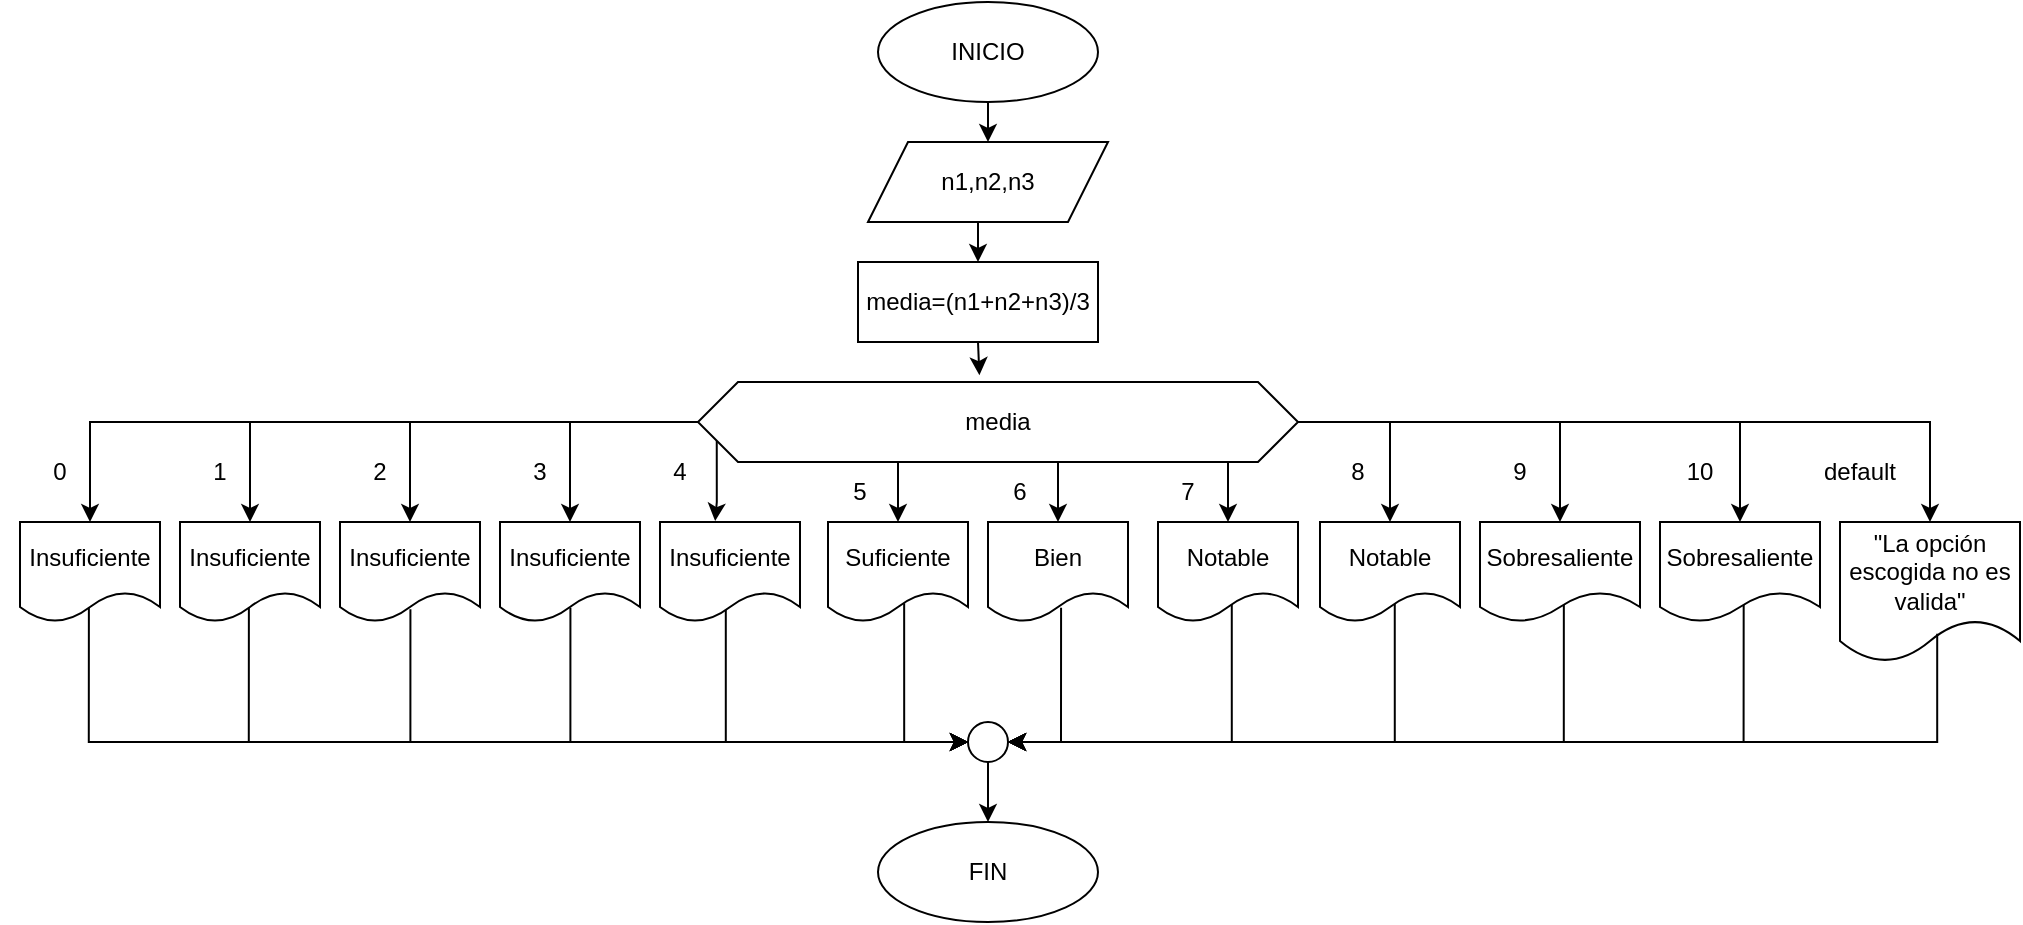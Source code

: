 <mxfile version="21.6.5" type="device">
  <diagram id="C5RBs43oDa-KdzZeNtuy" name="Page-1">
    <mxGraphModel dx="987" dy="577" grid="1" gridSize="10" guides="1" tooltips="1" connect="1" arrows="1" fold="1" page="1" pageScale="1" pageWidth="827" pageHeight="1169" math="0" shadow="0">
      <root>
        <mxCell id="WIyWlLk6GJQsqaUBKTNV-0" />
        <mxCell id="WIyWlLk6GJQsqaUBKTNV-1" parent="WIyWlLk6GJQsqaUBKTNV-0" />
        <mxCell id="dVi34uFo3yBI7F68kZax-20" style="edgeStyle=orthogonalEdgeStyle;rounded=0;orthogonalLoop=1;jettySize=auto;html=1;exitX=0;exitY=0.5;exitDx=0;exitDy=0;entryX=0.5;entryY=0;entryDx=0;entryDy=0;" edge="1" parent="WIyWlLk6GJQsqaUBKTNV-1" source="dVi34uFo3yBI7F68kZax-4" target="dVi34uFo3yBI7F68kZax-56">
          <mxGeometry relative="1" as="geometry">
            <mxPoint x="170" y="370" as="targetPoint" />
            <Array as="points">
              <mxPoint x="145" y="320" />
            </Array>
          </mxGeometry>
        </mxCell>
        <mxCell id="dVi34uFo3yBI7F68kZax-25" style="edgeStyle=orthogonalEdgeStyle;rounded=0;orthogonalLoop=1;jettySize=auto;html=1;exitX=1;exitY=0.5;exitDx=0;exitDy=0;entryX=0.5;entryY=0;entryDx=0;entryDy=0;" edge="1" parent="WIyWlLk6GJQsqaUBKTNV-1" source="dVi34uFo3yBI7F68kZax-4" target="dVi34uFo3yBI7F68kZax-17">
          <mxGeometry relative="1" as="geometry" />
        </mxCell>
        <mxCell id="dVi34uFo3yBI7F68kZax-71" style="edgeStyle=orthogonalEdgeStyle;rounded=0;orthogonalLoop=1;jettySize=auto;html=1;exitX=0;exitY=0.5;exitDx=0;exitDy=0;entryX=0.5;entryY=0;entryDx=0;entryDy=0;" edge="1" parent="WIyWlLk6GJQsqaUBKTNV-1" source="dVi34uFo3yBI7F68kZax-4" target="dVi34uFo3yBI7F68kZax-70">
          <mxGeometry relative="1" as="geometry" />
        </mxCell>
        <mxCell id="dVi34uFo3yBI7F68kZax-73" style="edgeStyle=orthogonalEdgeStyle;rounded=0;orthogonalLoop=1;jettySize=auto;html=1;exitX=0;exitY=0.5;exitDx=0;exitDy=0;entryX=0.5;entryY=0;entryDx=0;entryDy=0;" edge="1" parent="WIyWlLk6GJQsqaUBKTNV-1" source="dVi34uFo3yBI7F68kZax-4" target="dVi34uFo3yBI7F68kZax-58">
          <mxGeometry relative="1" as="geometry" />
        </mxCell>
        <mxCell id="dVi34uFo3yBI7F68kZax-77" style="edgeStyle=orthogonalEdgeStyle;rounded=0;orthogonalLoop=1;jettySize=auto;html=1;exitX=0;exitY=0.5;exitDx=0;exitDy=0;entryX=0.5;entryY=0;entryDx=0;entryDy=0;" edge="1" parent="WIyWlLk6GJQsqaUBKTNV-1" source="dVi34uFo3yBI7F68kZax-4" target="dVi34uFo3yBI7F68kZax-59">
          <mxGeometry relative="1" as="geometry" />
        </mxCell>
        <mxCell id="dVi34uFo3yBI7F68kZax-78" style="edgeStyle=orthogonalEdgeStyle;rounded=0;orthogonalLoop=1;jettySize=auto;html=1;exitX=0;exitY=0.75;exitDx=0;exitDy=0;entryX=0.394;entryY=-0.01;entryDx=0;entryDy=0;entryPerimeter=0;" edge="1" parent="WIyWlLk6GJQsqaUBKTNV-1" source="dVi34uFo3yBI7F68kZax-4" target="dVi34uFo3yBI7F68kZax-61">
          <mxGeometry relative="1" as="geometry" />
        </mxCell>
        <mxCell id="dVi34uFo3yBI7F68kZax-79" style="edgeStyle=orthogonalEdgeStyle;rounded=0;orthogonalLoop=1;jettySize=auto;html=1;exitX=0.375;exitY=1;exitDx=0;exitDy=0;entryX=0.5;entryY=0;entryDx=0;entryDy=0;" edge="1" parent="WIyWlLk6GJQsqaUBKTNV-1" source="dVi34uFo3yBI7F68kZax-4" target="dVi34uFo3yBI7F68kZax-64">
          <mxGeometry relative="1" as="geometry" />
        </mxCell>
        <mxCell id="dVi34uFo3yBI7F68kZax-80" style="edgeStyle=orthogonalEdgeStyle;rounded=0;orthogonalLoop=1;jettySize=auto;html=1;exitX=0.625;exitY=1;exitDx=0;exitDy=0;entryX=0.5;entryY=0;entryDx=0;entryDy=0;" edge="1" parent="WIyWlLk6GJQsqaUBKTNV-1" source="dVi34uFo3yBI7F68kZax-4" target="dVi34uFo3yBI7F68kZax-66">
          <mxGeometry relative="1" as="geometry" />
        </mxCell>
        <mxCell id="dVi34uFo3yBI7F68kZax-82" style="edgeStyle=orthogonalEdgeStyle;rounded=0;orthogonalLoop=1;jettySize=auto;html=1;exitX=0.625;exitY=1;exitDx=0;exitDy=0;entryX=0.5;entryY=0;entryDx=0;entryDy=0;" edge="1" parent="WIyWlLk6GJQsqaUBKTNV-1" source="dVi34uFo3yBI7F68kZax-4" target="dVi34uFo3yBI7F68kZax-67">
          <mxGeometry relative="1" as="geometry">
            <Array as="points">
              <mxPoint x="634" y="340" />
            </Array>
          </mxGeometry>
        </mxCell>
        <mxCell id="dVi34uFo3yBI7F68kZax-84" style="edgeStyle=orthogonalEdgeStyle;rounded=0;orthogonalLoop=1;jettySize=auto;html=1;exitX=1;exitY=0.5;exitDx=0;exitDy=0;entryX=0.5;entryY=0;entryDx=0;entryDy=0;" edge="1" parent="WIyWlLk6GJQsqaUBKTNV-1" source="dVi34uFo3yBI7F68kZax-4" target="dVi34uFo3yBI7F68kZax-68">
          <mxGeometry relative="1" as="geometry" />
        </mxCell>
        <mxCell id="dVi34uFo3yBI7F68kZax-85" style="edgeStyle=orthogonalEdgeStyle;rounded=0;orthogonalLoop=1;jettySize=auto;html=1;exitX=1;exitY=0.5;exitDx=0;exitDy=0;entryX=0.5;entryY=0;entryDx=0;entryDy=0;" edge="1" parent="WIyWlLk6GJQsqaUBKTNV-1" source="dVi34uFo3yBI7F68kZax-4" target="dVi34uFo3yBI7F68kZax-69">
          <mxGeometry relative="1" as="geometry" />
        </mxCell>
        <mxCell id="dVi34uFo3yBI7F68kZax-92" style="edgeStyle=orthogonalEdgeStyle;rounded=0;orthogonalLoop=1;jettySize=auto;html=1;exitX=1;exitY=0.5;exitDx=0;exitDy=0;entryX=0.5;entryY=0;entryDx=0;entryDy=0;" edge="1" parent="WIyWlLk6GJQsqaUBKTNV-1" source="dVi34uFo3yBI7F68kZax-4" target="dVi34uFo3yBI7F68kZax-65">
          <mxGeometry relative="1" as="geometry" />
        </mxCell>
        <mxCell id="dVi34uFo3yBI7F68kZax-4" value="media" style="shape=hexagon;perimeter=hexagonPerimeter2;whiteSpace=wrap;html=1;fixedSize=1;" vertex="1" parent="WIyWlLk6GJQsqaUBKTNV-1">
          <mxGeometry x="369" y="300" width="300" height="40" as="geometry" />
        </mxCell>
        <mxCell id="dVi34uFo3yBI7F68kZax-49" style="edgeStyle=orthogonalEdgeStyle;rounded=0;orthogonalLoop=1;jettySize=auto;html=1;exitX=0.5;exitY=1;exitDx=0;exitDy=0;entryX=0.5;entryY=0;entryDx=0;entryDy=0;" edge="1" parent="WIyWlLk6GJQsqaUBKTNV-1" source="dVi34uFo3yBI7F68kZax-5" target="dVi34uFo3yBI7F68kZax-7">
          <mxGeometry relative="1" as="geometry" />
        </mxCell>
        <mxCell id="dVi34uFo3yBI7F68kZax-5" value="INICIO" style="ellipse;whiteSpace=wrap;html=1;" vertex="1" parent="WIyWlLk6GJQsqaUBKTNV-1">
          <mxGeometry x="459" y="110" width="110" height="50" as="geometry" />
        </mxCell>
        <mxCell id="dVi34uFo3yBI7F68kZax-6" value="FIN" style="ellipse;whiteSpace=wrap;html=1;" vertex="1" parent="WIyWlLk6GJQsqaUBKTNV-1">
          <mxGeometry x="459" y="520" width="110" height="50" as="geometry" />
        </mxCell>
        <mxCell id="dVi34uFo3yBI7F68kZax-50" style="edgeStyle=orthogonalEdgeStyle;rounded=0;orthogonalLoop=1;jettySize=auto;html=1;exitX=0.5;exitY=1;exitDx=0;exitDy=0;entryX=0.5;entryY=0;entryDx=0;entryDy=0;" edge="1" parent="WIyWlLk6GJQsqaUBKTNV-1" source="dVi34uFo3yBI7F68kZax-7" target="dVi34uFo3yBI7F68kZax-62">
          <mxGeometry relative="1" as="geometry">
            <mxPoint x="509" y="230" as="targetPoint" />
          </mxGeometry>
        </mxCell>
        <mxCell id="dVi34uFo3yBI7F68kZax-7" value="n1,n2,n3" style="shape=parallelogram;perimeter=parallelogramPerimeter;whiteSpace=wrap;html=1;fixedSize=1;" vertex="1" parent="WIyWlLk6GJQsqaUBKTNV-1">
          <mxGeometry x="454" y="180" width="120" height="40" as="geometry" />
        </mxCell>
        <mxCell id="dVi34uFo3yBI7F68kZax-17" value="&quot;La opción escogida no es valida&quot;" style="shape=document;whiteSpace=wrap;html=1;boundedLbl=1;" vertex="1" parent="WIyWlLk6GJQsqaUBKTNV-1">
          <mxGeometry x="940" y="370" width="90" height="70" as="geometry" />
        </mxCell>
        <mxCell id="dVi34uFo3yBI7F68kZax-52" style="edgeStyle=orthogonalEdgeStyle;rounded=0;orthogonalLoop=1;jettySize=auto;html=1;exitX=0.5;exitY=1;exitDx=0;exitDy=0;entryX=0.5;entryY=0;entryDx=0;entryDy=0;" edge="1" parent="WIyWlLk6GJQsqaUBKTNV-1" source="dVi34uFo3yBI7F68kZax-18" target="dVi34uFo3yBI7F68kZax-6">
          <mxGeometry relative="1" as="geometry">
            <mxPoint x="514" y="510" as="targetPoint" />
          </mxGeometry>
        </mxCell>
        <mxCell id="dVi34uFo3yBI7F68kZax-93" style="edgeStyle=orthogonalEdgeStyle;rounded=0;orthogonalLoop=1;jettySize=auto;html=1;exitX=0;exitY=0.5;exitDx=0;exitDy=0;entryX=0.492;entryY=0.858;entryDx=0;entryDy=0;entryPerimeter=0;startArrow=classic;startFill=1;endArrow=none;endFill=0;" edge="1" parent="WIyWlLk6GJQsqaUBKTNV-1" source="dVi34uFo3yBI7F68kZax-18" target="dVi34uFo3yBI7F68kZax-70">
          <mxGeometry relative="1" as="geometry" />
        </mxCell>
        <mxCell id="dVi34uFo3yBI7F68kZax-94" style="edgeStyle=orthogonalEdgeStyle;rounded=0;orthogonalLoop=1;jettySize=auto;html=1;exitX=0;exitY=0.5;exitDx=0;exitDy=0;entryX=0.492;entryY=0.828;entryDx=0;entryDy=0;entryPerimeter=0;startArrow=classic;startFill=1;endArrow=none;endFill=0;" edge="1" parent="WIyWlLk6GJQsqaUBKTNV-1" source="dVi34uFo3yBI7F68kZax-18" target="dVi34uFo3yBI7F68kZax-56">
          <mxGeometry relative="1" as="geometry" />
        </mxCell>
        <mxCell id="dVi34uFo3yBI7F68kZax-95" style="edgeStyle=orthogonalEdgeStyle;rounded=0;orthogonalLoop=1;jettySize=auto;html=1;exitX=0;exitY=0.5;exitDx=0;exitDy=0;entryX=0.503;entryY=0.873;entryDx=0;entryDy=0;entryPerimeter=0;startArrow=classic;startFill=1;endArrow=none;endFill=0;" edge="1" parent="WIyWlLk6GJQsqaUBKTNV-1" source="dVi34uFo3yBI7F68kZax-18" target="dVi34uFo3yBI7F68kZax-58">
          <mxGeometry relative="1" as="geometry" />
        </mxCell>
        <mxCell id="dVi34uFo3yBI7F68kZax-96" style="edgeStyle=orthogonalEdgeStyle;rounded=0;orthogonalLoop=1;jettySize=auto;html=1;exitX=0;exitY=0.5;exitDx=0;exitDy=0;entryX=0.503;entryY=0.858;entryDx=0;entryDy=0;entryPerimeter=0;startArrow=classic;startFill=1;endArrow=none;endFill=0;" edge="1" parent="WIyWlLk6GJQsqaUBKTNV-1" source="dVi34uFo3yBI7F68kZax-18" target="dVi34uFo3yBI7F68kZax-59">
          <mxGeometry relative="1" as="geometry" />
        </mxCell>
        <mxCell id="dVi34uFo3yBI7F68kZax-97" style="edgeStyle=orthogonalEdgeStyle;rounded=0;orthogonalLoop=1;jettySize=auto;html=1;exitX=0;exitY=0.5;exitDx=0;exitDy=0;entryX=0.47;entryY=0.873;entryDx=0;entryDy=0;entryPerimeter=0;startArrow=classic;startFill=1;endArrow=none;endFill=0;" edge="1" parent="WIyWlLk6GJQsqaUBKTNV-1" source="dVi34uFo3yBI7F68kZax-18" target="dVi34uFo3yBI7F68kZax-61">
          <mxGeometry relative="1" as="geometry" />
        </mxCell>
        <mxCell id="dVi34uFo3yBI7F68kZax-98" style="edgeStyle=orthogonalEdgeStyle;rounded=0;orthogonalLoop=1;jettySize=auto;html=1;exitX=0;exitY=0.5;exitDx=0;exitDy=0;entryX=0.544;entryY=0.812;entryDx=0;entryDy=0;entryPerimeter=0;startArrow=classic;startFill=1;endArrow=none;endFill=0;" edge="1" parent="WIyWlLk6GJQsqaUBKTNV-1" source="dVi34uFo3yBI7F68kZax-18" target="dVi34uFo3yBI7F68kZax-64">
          <mxGeometry relative="1" as="geometry" />
        </mxCell>
        <mxCell id="dVi34uFo3yBI7F68kZax-99" style="edgeStyle=orthogonalEdgeStyle;rounded=0;orthogonalLoop=1;jettySize=auto;html=1;exitX=1;exitY=0.5;exitDx=0;exitDy=0;entryX=0.522;entryY=0.858;entryDx=0;entryDy=0;entryPerimeter=0;startArrow=classic;startFill=1;endArrow=none;endFill=0;" edge="1" parent="WIyWlLk6GJQsqaUBKTNV-1" source="dVi34uFo3yBI7F68kZax-18" target="dVi34uFo3yBI7F68kZax-66">
          <mxGeometry relative="1" as="geometry" />
        </mxCell>
        <mxCell id="dVi34uFo3yBI7F68kZax-100" style="edgeStyle=orthogonalEdgeStyle;rounded=0;orthogonalLoop=1;jettySize=auto;html=1;exitX=1;exitY=0.5;exitDx=0;exitDy=0;entryX=0.527;entryY=0.812;entryDx=0;entryDy=0;entryPerimeter=0;startArrow=classic;startFill=1;endArrow=none;endFill=0;" edge="1" parent="WIyWlLk6GJQsqaUBKTNV-1" source="dVi34uFo3yBI7F68kZax-18" target="dVi34uFo3yBI7F68kZax-67">
          <mxGeometry relative="1" as="geometry" />
        </mxCell>
        <mxCell id="dVi34uFo3yBI7F68kZax-101" style="edgeStyle=orthogonalEdgeStyle;rounded=0;orthogonalLoop=1;jettySize=auto;html=1;exitX=1;exitY=0.5;exitDx=0;exitDy=0;entryX=0.534;entryY=0.812;entryDx=0;entryDy=0;entryPerimeter=0;startArrow=classic;startFill=1;endArrow=none;endFill=0;" edge="1" parent="WIyWlLk6GJQsqaUBKTNV-1" source="dVi34uFo3yBI7F68kZax-18" target="dVi34uFo3yBI7F68kZax-65">
          <mxGeometry relative="1" as="geometry" />
        </mxCell>
        <mxCell id="dVi34uFo3yBI7F68kZax-102" style="edgeStyle=orthogonalEdgeStyle;rounded=0;orthogonalLoop=1;jettySize=auto;html=1;exitX=1;exitY=0.5;exitDx=0;exitDy=0;entryX=0.524;entryY=0.828;entryDx=0;entryDy=0;entryPerimeter=0;startArrow=classic;startFill=1;endArrow=none;endFill=0;" edge="1" parent="WIyWlLk6GJQsqaUBKTNV-1" source="dVi34uFo3yBI7F68kZax-18" target="dVi34uFo3yBI7F68kZax-68">
          <mxGeometry relative="1" as="geometry" />
        </mxCell>
        <mxCell id="dVi34uFo3yBI7F68kZax-103" style="edgeStyle=orthogonalEdgeStyle;rounded=0;orthogonalLoop=1;jettySize=auto;html=1;exitX=1;exitY=0.5;exitDx=0;exitDy=0;entryX=0.523;entryY=0.828;entryDx=0;entryDy=0;entryPerimeter=0;startArrow=classic;startFill=1;endArrow=none;endFill=0;" edge="1" parent="WIyWlLk6GJQsqaUBKTNV-1" source="dVi34uFo3yBI7F68kZax-18" target="dVi34uFo3yBI7F68kZax-69">
          <mxGeometry relative="1" as="geometry" />
        </mxCell>
        <mxCell id="dVi34uFo3yBI7F68kZax-104" style="edgeStyle=orthogonalEdgeStyle;rounded=0;orthogonalLoop=1;jettySize=auto;html=1;exitX=1;exitY=0.5;exitDx=0;exitDy=0;entryX=0.54;entryY=0.798;entryDx=0;entryDy=0;entryPerimeter=0;startArrow=classic;startFill=1;endArrow=none;endFill=0;" edge="1" parent="WIyWlLk6GJQsqaUBKTNV-1" source="dVi34uFo3yBI7F68kZax-18" target="dVi34uFo3yBI7F68kZax-17">
          <mxGeometry relative="1" as="geometry" />
        </mxCell>
        <mxCell id="dVi34uFo3yBI7F68kZax-18" value="" style="ellipse;whiteSpace=wrap;html=1;aspect=fixed;" vertex="1" parent="WIyWlLk6GJQsqaUBKTNV-1">
          <mxGeometry x="504" y="470" width="20" height="20" as="geometry" />
        </mxCell>
        <mxCell id="dVi34uFo3yBI7F68kZax-26" value="1" style="text;html=1;strokeColor=none;fillColor=none;align=center;verticalAlign=middle;whiteSpace=wrap;rounded=0;" vertex="1" parent="WIyWlLk6GJQsqaUBKTNV-1">
          <mxGeometry x="100" y="330" width="60" height="30" as="geometry" />
        </mxCell>
        <mxCell id="dVi34uFo3yBI7F68kZax-27" value="3" style="text;html=1;strokeColor=none;fillColor=none;align=center;verticalAlign=middle;whiteSpace=wrap;rounded=0;" vertex="1" parent="WIyWlLk6GJQsqaUBKTNV-1">
          <mxGeometry x="260" y="330" width="60" height="30" as="geometry" />
        </mxCell>
        <mxCell id="dVi34uFo3yBI7F68kZax-28" value="2" style="text;html=1;strokeColor=none;fillColor=none;align=center;verticalAlign=middle;whiteSpace=wrap;rounded=0;" vertex="1" parent="WIyWlLk6GJQsqaUBKTNV-1">
          <mxGeometry x="180" y="330" width="60" height="30" as="geometry" />
        </mxCell>
        <mxCell id="dVi34uFo3yBI7F68kZax-29" value="5" style="text;html=1;strokeColor=none;fillColor=none;align=center;verticalAlign=middle;whiteSpace=wrap;rounded=0;" vertex="1" parent="WIyWlLk6GJQsqaUBKTNV-1">
          <mxGeometry x="420" y="340" width="60" height="30" as="geometry" />
        </mxCell>
        <mxCell id="dVi34uFo3yBI7F68kZax-30" value="default" style="text;html=1;strokeColor=none;fillColor=none;align=center;verticalAlign=middle;whiteSpace=wrap;rounded=0;" vertex="1" parent="WIyWlLk6GJQsqaUBKTNV-1">
          <mxGeometry x="920" y="330" width="60" height="30" as="geometry" />
        </mxCell>
        <mxCell id="dVi34uFo3yBI7F68kZax-34" value="4" style="text;html=1;strokeColor=none;fillColor=none;align=center;verticalAlign=middle;whiteSpace=wrap;rounded=0;" vertex="1" parent="WIyWlLk6GJQsqaUBKTNV-1">
          <mxGeometry x="330" y="330" width="60" height="30" as="geometry" />
        </mxCell>
        <mxCell id="dVi34uFo3yBI7F68kZax-56" value="Insuficiente" style="shape=document;whiteSpace=wrap;html=1;boundedLbl=1;" vertex="1" parent="WIyWlLk6GJQsqaUBKTNV-1">
          <mxGeometry x="110" y="370" width="70" height="50" as="geometry" />
        </mxCell>
        <mxCell id="dVi34uFo3yBI7F68kZax-57" value="0" style="text;html=1;strokeColor=none;fillColor=none;align=center;verticalAlign=middle;whiteSpace=wrap;rounded=0;" vertex="1" parent="WIyWlLk6GJQsqaUBKTNV-1">
          <mxGeometry x="20" y="330" width="60" height="30" as="geometry" />
        </mxCell>
        <mxCell id="dVi34uFo3yBI7F68kZax-58" value="Insuficiente" style="shape=document;whiteSpace=wrap;html=1;boundedLbl=1;" vertex="1" parent="WIyWlLk6GJQsqaUBKTNV-1">
          <mxGeometry x="190" y="370" width="70" height="50" as="geometry" />
        </mxCell>
        <mxCell id="dVi34uFo3yBI7F68kZax-59" value="Insuficiente" style="shape=document;whiteSpace=wrap;html=1;boundedLbl=1;" vertex="1" parent="WIyWlLk6GJQsqaUBKTNV-1">
          <mxGeometry x="270" y="370" width="70" height="50" as="geometry" />
        </mxCell>
        <mxCell id="dVi34uFo3yBI7F68kZax-61" value="Insuficiente" style="shape=document;whiteSpace=wrap;html=1;boundedLbl=1;" vertex="1" parent="WIyWlLk6GJQsqaUBKTNV-1">
          <mxGeometry x="350" y="370" width="70" height="50" as="geometry" />
        </mxCell>
        <mxCell id="dVi34uFo3yBI7F68kZax-63" style="edgeStyle=orthogonalEdgeStyle;rounded=0;orthogonalLoop=1;jettySize=auto;html=1;exitX=0.5;exitY=1;exitDx=0;exitDy=0;entryX=0.469;entryY=-0.085;entryDx=0;entryDy=0;entryPerimeter=0;" edge="1" parent="WIyWlLk6GJQsqaUBKTNV-1" source="dVi34uFo3yBI7F68kZax-62" target="dVi34uFo3yBI7F68kZax-4">
          <mxGeometry relative="1" as="geometry" />
        </mxCell>
        <mxCell id="dVi34uFo3yBI7F68kZax-62" value="media=(n1+n2+n3)/3" style="rounded=0;whiteSpace=wrap;html=1;" vertex="1" parent="WIyWlLk6GJQsqaUBKTNV-1">
          <mxGeometry x="449" y="240" width="120" height="40" as="geometry" />
        </mxCell>
        <mxCell id="dVi34uFo3yBI7F68kZax-64" value="Suficiente" style="shape=document;whiteSpace=wrap;html=1;boundedLbl=1;" vertex="1" parent="WIyWlLk6GJQsqaUBKTNV-1">
          <mxGeometry x="434" y="370" width="70" height="50" as="geometry" />
        </mxCell>
        <mxCell id="dVi34uFo3yBI7F68kZax-65" value="Notable" style="shape=document;whiteSpace=wrap;html=1;boundedLbl=1;" vertex="1" parent="WIyWlLk6GJQsqaUBKTNV-1">
          <mxGeometry x="680" y="370" width="70" height="50" as="geometry" />
        </mxCell>
        <mxCell id="dVi34uFo3yBI7F68kZax-66" value="Bien" style="shape=document;whiteSpace=wrap;html=1;boundedLbl=1;" vertex="1" parent="WIyWlLk6GJQsqaUBKTNV-1">
          <mxGeometry x="514" y="370" width="70" height="50" as="geometry" />
        </mxCell>
        <mxCell id="dVi34uFo3yBI7F68kZax-67" value="Notable" style="shape=document;whiteSpace=wrap;html=1;boundedLbl=1;" vertex="1" parent="WIyWlLk6GJQsqaUBKTNV-1">
          <mxGeometry x="599" y="370" width="70" height="50" as="geometry" />
        </mxCell>
        <mxCell id="dVi34uFo3yBI7F68kZax-68" value="Sobresaliente" style="shape=document;whiteSpace=wrap;html=1;boundedLbl=1;" vertex="1" parent="WIyWlLk6GJQsqaUBKTNV-1">
          <mxGeometry x="760" y="370" width="80" height="50" as="geometry" />
        </mxCell>
        <mxCell id="dVi34uFo3yBI7F68kZax-69" value="Sobresaliente" style="shape=document;whiteSpace=wrap;html=1;boundedLbl=1;" vertex="1" parent="WIyWlLk6GJQsqaUBKTNV-1">
          <mxGeometry x="850" y="370" width="80" height="50" as="geometry" />
        </mxCell>
        <mxCell id="dVi34uFo3yBI7F68kZax-70" value="Insuficiente" style="shape=document;whiteSpace=wrap;html=1;boundedLbl=1;" vertex="1" parent="WIyWlLk6GJQsqaUBKTNV-1">
          <mxGeometry x="30" y="370" width="70" height="50" as="geometry" />
        </mxCell>
        <mxCell id="dVi34uFo3yBI7F68kZax-86" value="10" style="text;html=1;strokeColor=none;fillColor=none;align=center;verticalAlign=middle;whiteSpace=wrap;rounded=0;" vertex="1" parent="WIyWlLk6GJQsqaUBKTNV-1">
          <mxGeometry x="840" y="330" width="60" height="30" as="geometry" />
        </mxCell>
        <mxCell id="dVi34uFo3yBI7F68kZax-87" value="9" style="text;html=1;strokeColor=none;fillColor=none;align=center;verticalAlign=middle;whiteSpace=wrap;rounded=0;" vertex="1" parent="WIyWlLk6GJQsqaUBKTNV-1">
          <mxGeometry x="750" y="330" width="60" height="30" as="geometry" />
        </mxCell>
        <mxCell id="dVi34uFo3yBI7F68kZax-88" value="8" style="text;html=1;strokeColor=none;fillColor=none;align=center;verticalAlign=middle;whiteSpace=wrap;rounded=0;" vertex="1" parent="WIyWlLk6GJQsqaUBKTNV-1">
          <mxGeometry x="669" y="330" width="60" height="30" as="geometry" />
        </mxCell>
        <mxCell id="dVi34uFo3yBI7F68kZax-89" value="7" style="text;html=1;strokeColor=none;fillColor=none;align=center;verticalAlign=middle;whiteSpace=wrap;rounded=0;" vertex="1" parent="WIyWlLk6GJQsqaUBKTNV-1">
          <mxGeometry x="584" y="340" width="60" height="30" as="geometry" />
        </mxCell>
        <mxCell id="dVi34uFo3yBI7F68kZax-90" value="6" style="text;html=1;strokeColor=none;fillColor=none;align=center;verticalAlign=middle;whiteSpace=wrap;rounded=0;" vertex="1" parent="WIyWlLk6GJQsqaUBKTNV-1">
          <mxGeometry x="500" y="340" width="60" height="30" as="geometry" />
        </mxCell>
      </root>
    </mxGraphModel>
  </diagram>
</mxfile>
